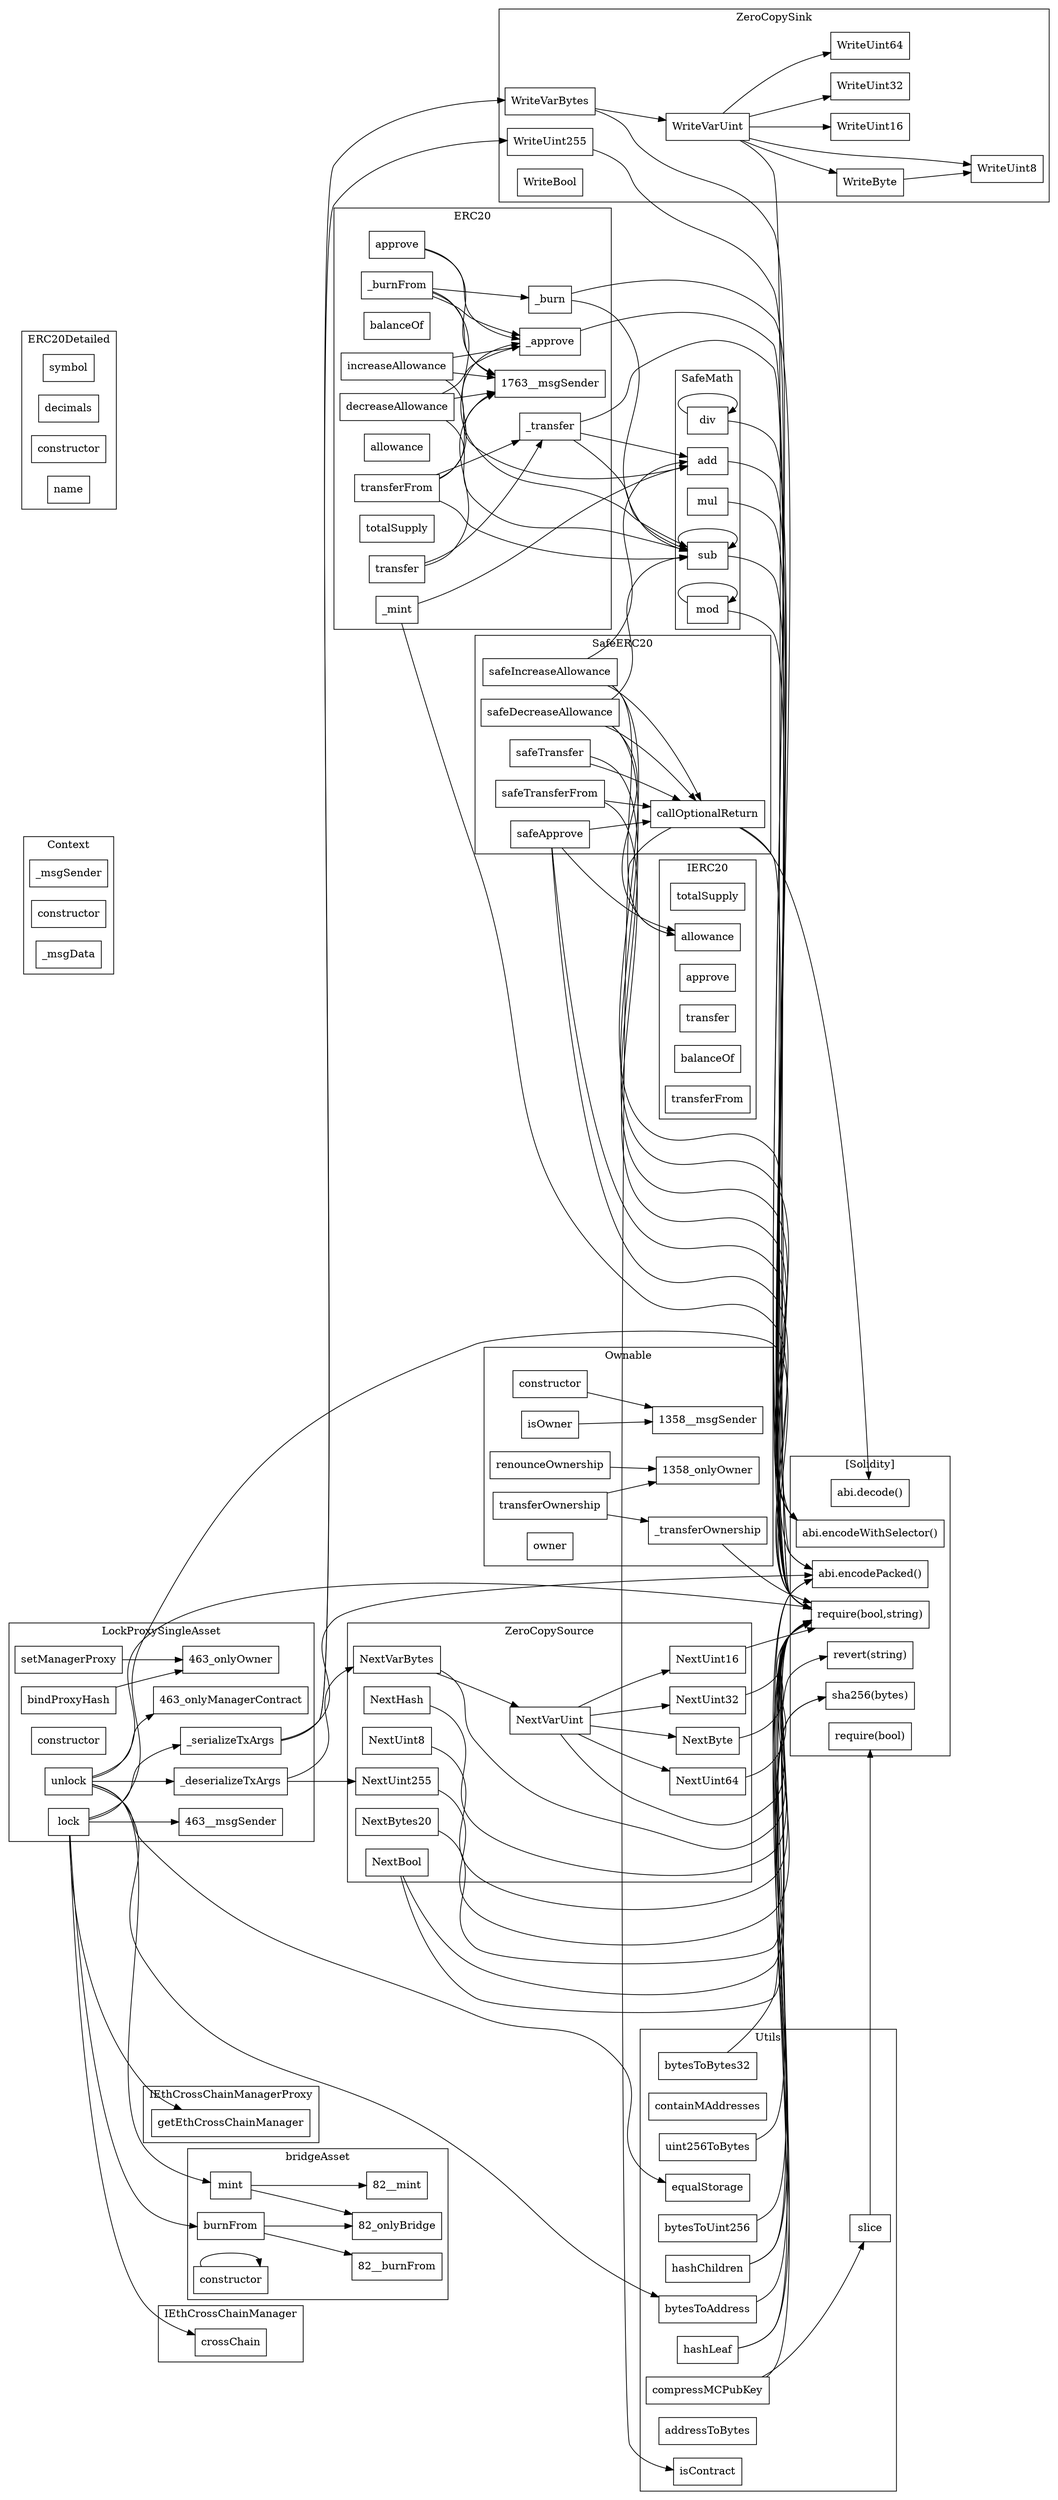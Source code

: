 strict digraph {
rankdir="LR"
node [shape=box]
subgraph cluster_1763_ERC20 {
label = "ERC20"
"1763_transferFrom" [label="transferFrom"]
"1763__burn" [label="_burn"]
"1763__approve" [label="_approve"]
"1763_decreaseAllowance" [label="decreaseAllowance"]
"1763_balanceOf" [label="balanceOf"]
"1763__mint" [label="_mint"]
"1763_approve" [label="approve"]
"1763__transfer" [label="_transfer"]
"1763_allowance" [label="allowance"]
"1763_increaseAllowance" [label="increaseAllowance"]
"1763_totalSupply" [label="totalSupply"]
"1763_transfer" [label="transfer"]
"1763__burnFrom" [label="_burnFrom"]
"1763_transferFrom" -> "1763__msgSender"
"1763_transfer" -> "1763__transfer"
"1763_decreaseAllowance" -> "1763__msgSender"
"1763_increaseAllowance" -> "1763__approve"
"1763_transferFrom" -> "1763__transfer"
"1763_approve" -> "1763__msgSender"
"1763_increaseAllowance" -> "1763__msgSender"
"1763_transfer" -> "1763__msgSender"
"1763_transferFrom" -> "1763__approve"
"1763__burnFrom" -> "1763__approve"
"1763_decreaseAllowance" -> "1763__approve"
"1763__burnFrom" -> "1763__burn"
"1763__burnFrom" -> "1763__msgSender"
"1763_approve" -> "1763__approve"
}subgraph cluster_487_IEthCrossChainManagerProxy {
label = "IEthCrossChainManagerProxy"
"487_getEthCrossChainManager" [label="getEthCrossChainManager"]
}subgraph cluster_2570_SafeMath {
label = "SafeMath"
"2570_div" [label="div"]
"2570_sub" [label="sub"]
"2570_mul" [label="mul"]
"2570_add" [label="add"]
"2570_mod" [label="mod"]
"2570_div" -> "2570_div"
"2570_sub" -> "2570_sub"
"2570_mod" -> "2570_mod"
}subgraph cluster_684_ZeroCopySink {
label = "ZeroCopySink"
"684_WriteUint16" [label="WriteUint16"]
"684_WriteUint32" [label="WriteUint32"]
"684_WriteVarUint" [label="WriteVarUint"]
"684_WriteUint64" [label="WriteUint64"]
"684_WriteVarBytes" [label="WriteVarBytes"]
"684_WriteUint255" [label="WriteUint255"]
"684_WriteBool" [label="WriteBool"]
"684_WriteUint8" [label="WriteUint8"]
"684_WriteByte" [label="WriteByte"]
"684_WriteVarUint" -> "684_WriteByte"
"684_WriteByte" -> "684_WriteUint8"
"684_WriteVarBytes" -> "684_WriteVarUint"
"684_WriteVarUint" -> "684_WriteUint8"
"684_WriteVarUint" -> "684_WriteUint64"
"684_WriteVarUint" -> "684_WriteUint16"
"684_WriteVarUint" -> "684_WriteUint32"
}subgraph cluster_1358_Ownable {
label = "Ownable"
"1358_constructor" [label="constructor"]
"1358_isOwner" [label="isOwner"]
"1358_renounceOwnership" [label="renounceOwnership"]
"1358_transferOwnership" [label="transferOwnership"]
"1358_owner" [label="owner"]
"1358__transferOwnership" [label="_transferOwnership"]
"1358_transferOwnership" -> "1358__transferOwnership"
"1358_constructor" -> "1358__msgSender"
"1358_transferOwnership" -> "1358_onlyOwner"
"1358_isOwner" -> "1358__msgSender"
"1358_renounceOwnership" -> "1358_onlyOwner"
}subgraph cluster_2639_IERC20 {
label = "IERC20"
"2639_totalSupply" [label="totalSupply"]
"2639_allowance" [label="allowance"]
"2639_approve" [label="approve"]
"2639_transfer" [label="transfer"]
"2639_balanceOf" [label="balanceOf"]
"2639_transferFrom" [label="transferFrom"]
}subgraph cluster_2383_Context {
label = "Context"
"2383__msgSender" [label="_msgSender"]
"2383_constructor" [label="constructor"]
"2383__msgData" [label="_msgData"]
}subgraph cluster_463_LockProxySingleAsset {
label = "LockProxySingleAsset"
"463_bindProxyHash" [label="bindProxyHash"]
"463_lock" [label="lock"]
"463__serializeTxArgs" [label="_serializeTxArgs"]
"463_constructor" [label="constructor"]
"463__deserializeTxArgs" [label="_deserializeTxArgs"]
"463_setManagerProxy" [label="setManagerProxy"]
"463_unlock" [label="unlock"]
"463_lock" -> "463__msgSender"
"463_lock" -> "463__serializeTxArgs"
"463_unlock" -> "463__deserializeTxArgs"
"463_bindProxyHash" -> "463_onlyOwner"
"463_unlock" -> "463_onlyManagerContract"
"463_setManagerProxy" -> "463_onlyOwner"
}subgraph cluster_82_bridgeAsset {
label = "bridgeAsset"
"82_mint" [label="mint"]
"82_burnFrom" [label="burnFrom"]
"82_constructor" [label="constructor"]
"82_mint" -> "82_onlyBridge"
"82_burnFrom" -> "82__burnFrom"
"82_constructor" -> "82_constructor"
"82_mint" -> "82__mint"
"82_burnFrom" -> "82_onlyBridge"
}subgraph cluster_2356_Utils {
label = "Utils"
"2356_bytesToUint256" [label="bytesToUint256"]
"2356_containMAddresses" [label="containMAddresses"]
"2356_hashLeaf" [label="hashLeaf"]
"2356_hashChildren" [label="hashChildren"]
"2356_slice" [label="slice"]
"2356_isContract" [label="isContract"]
"2356_bytesToAddress" [label="bytesToAddress"]
"2356_equalStorage" [label="equalStorage"]
"2356_compressMCPubKey" [label="compressMCPubKey"]
"2356_bytesToBytes32" [label="bytesToBytes32"]
"2356_addressToBytes" [label="addressToBytes"]
"2356_uint256ToBytes" [label="uint256ToBytes"]
"2356_compressMCPubKey" -> "2356_slice"
}subgraph cluster_2038_SafeERC20 {
label = "SafeERC20"
"2038_safeTransferFrom" [label="safeTransferFrom"]
"2038_callOptionalReturn" [label="callOptionalReturn"]
"2038_safeDecreaseAllowance" [label="safeDecreaseAllowance"]
"2038_safeTransfer" [label="safeTransfer"]
"2038_safeIncreaseAllowance" [label="safeIncreaseAllowance"]
"2038_safeApprove" [label="safeApprove"]
"2038_safeTransfer" -> "2038_callOptionalReturn"
"2038_safeTransferFrom" -> "2038_callOptionalReturn"
"2038_safeApprove" -> "2038_callOptionalReturn"
"2038_safeIncreaseAllowance" -> "2038_callOptionalReturn"
"2038_safeDecreaseAllowance" -> "2038_callOptionalReturn"
}subgraph cluster_1240_ZeroCopySource {
label = "ZeroCopySource"
"1240_NextUint64" [label="NextUint64"]
"1240_NextVarBytes" [label="NextVarBytes"]
"1240_NextHash" [label="NextHash"]
"1240_NextUint8" [label="NextUint8"]
"1240_NextByte" [label="NextByte"]
"1240_NextUint32" [label="NextUint32"]
"1240_NextUint255" [label="NextUint255"]
"1240_NextVarUint" [label="NextVarUint"]
"1240_NextBool" [label="NextBool"]
"1240_NextUint16" [label="NextUint16"]
"1240_NextBytes20" [label="NextBytes20"]
"1240_NextVarUint" -> "1240_NextUint32"
"1240_NextVarUint" -> "1240_NextUint16"
"1240_NextVarUint" -> "1240_NextByte"
"1240_NextVarUint" -> "1240_NextUint64"
"1240_NextVarBytes" -> "1240_NextVarUint"
}subgraph cluster_1821_ERC20Detailed {
label = "ERC20Detailed"
"1821_symbol" [label="symbol"]
"1821_decimals" [label="decimals"]
"1821_constructor" [label="constructor"]
"1821_name" [label="name"]
}subgraph cluster_479_IEthCrossChainManager {
label = "IEthCrossChainManager"
"479_crossChain" [label="crossChain"]
}subgraph cluster_solidity {
label = "[Solidity]"
"abi.encodePacked()" 
"require(bool,string)" 
"abi.decode()" 
"require(bool)" 
"sha256(bytes)" 
"revert(string)" 
"abi.encodeWithSelector()" 
"463__serializeTxArgs" -> "abi.encodePacked()"
"2038_safeIncreaseAllowance" -> "abi.encodeWithSelector()"
"2356_hashLeaf" -> "abi.encodePacked()"
"684_WriteUint255" -> "require(bool,string)"
"2356_slice" -> "require(bool)"
"2038_callOptionalReturn" -> "require(bool,string)"
"1240_NextUint64" -> "require(bool,string)"
"2038_safeTransferFrom" -> "abi.encodeWithSelector()"
"2570_add" -> "require(bool,string)"
"1763__mint" -> "require(bool,string)"
"2038_safeTransfer" -> "abi.encodeWithSelector()"
"1358__transferOwnership" -> "require(bool,string)"
"1240_NextBool" -> "revert(string)"
"1240_NextUint32" -> "require(bool,string)"
"2570_sub" -> "require(bool,string)"
"2038_safeDecreaseAllowance" -> "abi.encodeWithSelector()"
"1240_NextUint255" -> "require(bool,string)"
"2356_bytesToUint256" -> "require(bool,string)"
"1763__transfer" -> "require(bool,string)"
"2356_hashChildren" -> "sha256(bytes)"
"1240_NextVarUint" -> "require(bool,string)"
"2356_bytesToBytes32" -> "require(bool,string)"
"1240_NextUint16" -> "require(bool,string)"
"2038_safeApprove" -> "abi.encodeWithSelector()"
"2356_compressMCPubKey" -> "require(bool,string)"
"2356_hashLeaf" -> "sha256(bytes)"
"684_WriteVarBytes" -> "abi.encodePacked()"
"1763__burn" -> "require(bool,string)"
"2570_mod" -> "require(bool,string)"
"1240_NextUint8" -> "require(bool,string)"
"2356_bytesToAddress" -> "require(bool,string)"
"2356_hashChildren" -> "abi.encodePacked()"
"1240_NextBytes20" -> "require(bool,string)"
"2570_mul" -> "require(bool,string)"
"1240_NextVarBytes" -> "require(bool,string)"
"1240_NextHash" -> "require(bool,string)"
"463_lock" -> "require(bool,string)"
"1763__approve" -> "require(bool,string)"
"2038_safeApprove" -> "require(bool,string)"
"2570_div" -> "require(bool,string)"
"1240_NextByte" -> "require(bool,string)"
"2356_uint256ToBytes" -> "require(bool,string)"
"1240_NextBool" -> "require(bool,string)"
"463_unlock" -> "require(bool,string)"
"2038_callOptionalReturn" -> "abi.decode()"
"684_WriteVarUint" -> "abi.encodePacked()"
}"1763_transferFrom" -> "2570_sub"
"1763_decreaseAllowance" -> "2570_sub"
"1763__burnFrom" -> "2570_sub"
"463__serializeTxArgs" -> "684_WriteVarBytes"
"463_unlock" -> "82_mint"
"463_lock" -> "479_crossChain"
"2038_safeApprove" -> "2639_allowance"
"463__deserializeTxArgs" -> "1240_NextUint255"
"2038_safeIncreaseAllowance" -> "2570_add"
"463__serializeTxArgs" -> "684_WriteUint255"
"463_unlock" -> "2356_equalStorage"
"1763__burn" -> "2570_sub"
"1763_increaseAllowance" -> "2570_add"
"2038_safeIncreaseAllowance" -> "2639_allowance"
"463_unlock" -> "2356_bytesToAddress"
"2038_callOptionalReturn" -> "2356_isContract"
"2038_safeDecreaseAllowance" -> "2639_allowance"
"463_lock" -> "487_getEthCrossChainManager"
"463__deserializeTxArgs" -> "1240_NextVarBytes"
"2038_safeDecreaseAllowance" -> "2570_sub"
"1763__transfer" -> "2570_add"
"463_lock" -> "82_burnFrom"
"1763__transfer" -> "2570_sub"
"1763__mint" -> "2570_add"
}